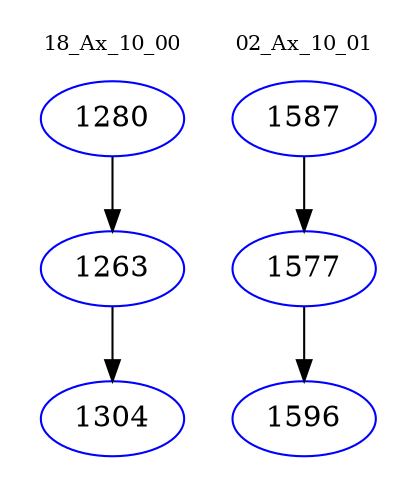 digraph{
subgraph cluster_0 {
color = white
label = "18_Ax_10_00";
fontsize=10;
T0_1280 [label="1280", color="blue"]
T0_1280 -> T0_1263 [color="black"]
T0_1263 [label="1263", color="blue"]
T0_1263 -> T0_1304 [color="black"]
T0_1304 [label="1304", color="blue"]
}
subgraph cluster_1 {
color = white
label = "02_Ax_10_01";
fontsize=10;
T1_1587 [label="1587", color="blue"]
T1_1587 -> T1_1577 [color="black"]
T1_1577 [label="1577", color="blue"]
T1_1577 -> T1_1596 [color="black"]
T1_1596 [label="1596", color="blue"]
}
}
